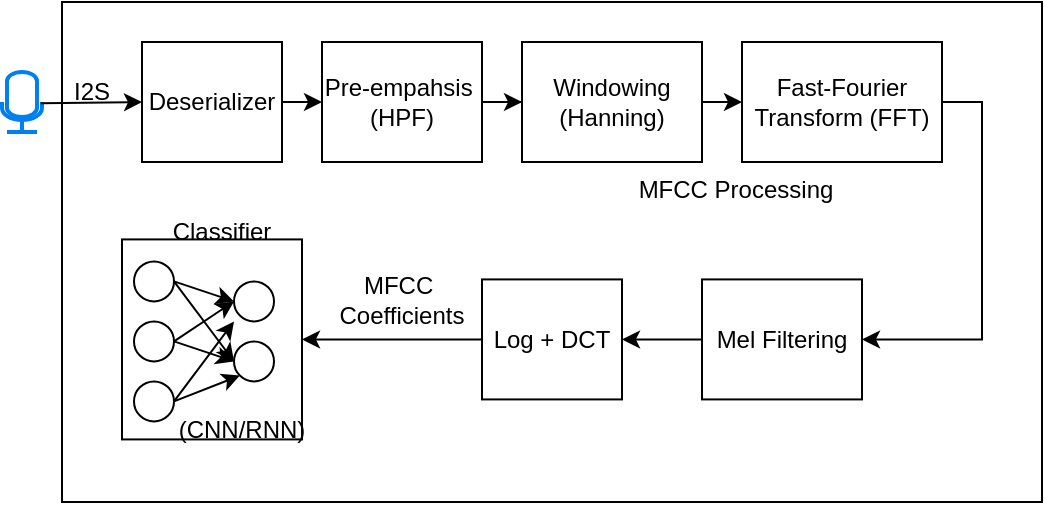 <mxfile version="24.7.5">
  <diagram id="C5RBs43oDa-KdzZeNtuy" name="Page-1">
    <mxGraphModel dx="1020" dy="544" grid="1" gridSize="10" guides="1" tooltips="1" connect="1" arrows="1" fold="1" page="1" pageScale="1" pageWidth="827" pageHeight="1169" math="0" shadow="0">
      <root>
        <mxCell id="WIyWlLk6GJQsqaUBKTNV-0" />
        <mxCell id="WIyWlLk6GJQsqaUBKTNV-1" parent="WIyWlLk6GJQsqaUBKTNV-0" />
        <mxCell id="eoYMzKTAUGF3MjimPR_Q-30" value="" style="rounded=0;whiteSpace=wrap;html=1;" parent="WIyWlLk6GJQsqaUBKTNV-1" vertex="1">
          <mxGeometry x="60" y="140" width="490" height="250" as="geometry" />
        </mxCell>
        <mxCell id="eoYMzKTAUGF3MjimPR_Q-23" style="edgeStyle=orthogonalEdgeStyle;rounded=0;orthogonalLoop=1;jettySize=auto;html=1;exitX=1;exitY=0.5;exitDx=0;exitDy=0;entryX=0;entryY=0.5;entryDx=0;entryDy=0;" parent="WIyWlLk6GJQsqaUBKTNV-1" source="eoYMzKTAUGF3MjimPR_Q-1" target="eoYMzKTAUGF3MjimPR_Q-3" edge="1">
          <mxGeometry relative="1" as="geometry" />
        </mxCell>
        <mxCell id="eoYMzKTAUGF3MjimPR_Q-1" value="&lt;span style=&quot;background-color: initial;&quot;&gt;Windowing&lt;/span&gt;&lt;div&gt;&lt;span style=&quot;background-color: initial;&quot;&gt;(Hanning)&lt;/span&gt;&lt;/div&gt;" style="rounded=0;whiteSpace=wrap;html=1;" parent="WIyWlLk6GJQsqaUBKTNV-1" vertex="1">
          <mxGeometry x="290" y="160" width="90" height="60" as="geometry" />
        </mxCell>
        <mxCell id="eoYMzKTAUGF3MjimPR_Q-2" value="" style="html=1;verticalLabelPosition=bottom;align=center;labelBackgroundColor=#ffffff;verticalAlign=top;strokeWidth=2;strokeColor=#0080F0;shadow=0;dashed=0;shape=mxgraph.ios7.icons.microphone;" parent="WIyWlLk6GJQsqaUBKTNV-1" vertex="1">
          <mxGeometry x="30" y="175" width="20" height="30" as="geometry" />
        </mxCell>
        <mxCell id="Xg-kIFZUaCPv9lCPnRk3-1" style="edgeStyle=orthogonalEdgeStyle;rounded=0;orthogonalLoop=1;jettySize=auto;html=1;exitX=1;exitY=0.5;exitDx=0;exitDy=0;entryX=1;entryY=0.5;entryDx=0;entryDy=0;" edge="1" parent="WIyWlLk6GJQsqaUBKTNV-1" source="eoYMzKTAUGF3MjimPR_Q-3" target="eoYMzKTAUGF3MjimPR_Q-4">
          <mxGeometry relative="1" as="geometry" />
        </mxCell>
        <mxCell id="eoYMzKTAUGF3MjimPR_Q-3" value="Fast-Fourier Transform (FFT)" style="rounded=0;whiteSpace=wrap;html=1;" parent="WIyWlLk6GJQsqaUBKTNV-1" vertex="1">
          <mxGeometry x="400" y="160" width="100" height="60" as="geometry" />
        </mxCell>
        <mxCell id="Xg-kIFZUaCPv9lCPnRk3-2" style="edgeStyle=orthogonalEdgeStyle;rounded=0;orthogonalLoop=1;jettySize=auto;html=1;exitX=0;exitY=0.5;exitDx=0;exitDy=0;entryX=1;entryY=0.5;entryDx=0;entryDy=0;" edge="1" parent="WIyWlLk6GJQsqaUBKTNV-1" source="eoYMzKTAUGF3MjimPR_Q-4" target="eoYMzKTAUGF3MjimPR_Q-5">
          <mxGeometry relative="1" as="geometry" />
        </mxCell>
        <mxCell id="eoYMzKTAUGF3MjimPR_Q-4" value="Mel Filtering" style="rounded=0;whiteSpace=wrap;html=1;" parent="WIyWlLk6GJQsqaUBKTNV-1" vertex="1">
          <mxGeometry x="380" y="278.71" width="80" height="60" as="geometry" />
        </mxCell>
        <mxCell id="Xg-kIFZUaCPv9lCPnRk3-3" style="edgeStyle=orthogonalEdgeStyle;rounded=0;orthogonalLoop=1;jettySize=auto;html=1;exitX=0;exitY=0.5;exitDx=0;exitDy=0;entryX=1;entryY=0.5;entryDx=0;entryDy=0;" edge="1" parent="WIyWlLk6GJQsqaUBKTNV-1" source="eoYMzKTAUGF3MjimPR_Q-5" target="eoYMzKTAUGF3MjimPR_Q-20">
          <mxGeometry relative="1" as="geometry" />
        </mxCell>
        <mxCell id="eoYMzKTAUGF3MjimPR_Q-5" value="Log + DCT" style="rounded=0;whiteSpace=wrap;html=1;" parent="WIyWlLk6GJQsqaUBKTNV-1" vertex="1">
          <mxGeometry x="270" y="278.71" width="70" height="60" as="geometry" />
        </mxCell>
        <mxCell id="eoYMzKTAUGF3MjimPR_Q-21" value="" style="group" parent="WIyWlLk6GJQsqaUBKTNV-1" vertex="1" connectable="0">
          <mxGeometry x="90" y="259.71" width="90" height="100" as="geometry" />
        </mxCell>
        <mxCell id="eoYMzKTAUGF3MjimPR_Q-20" value="" style="rounded=0;whiteSpace=wrap;html=1;" parent="eoYMzKTAUGF3MjimPR_Q-21" vertex="1">
          <mxGeometry y="-1" width="90" height="100" as="geometry" />
        </mxCell>
        <mxCell id="eoYMzKTAUGF3MjimPR_Q-6" value="" style="ellipse;whiteSpace=wrap;html=1;aspect=fixed;" parent="eoYMzKTAUGF3MjimPR_Q-21" vertex="1">
          <mxGeometry x="6" y="10" width="20" height="20" as="geometry" />
        </mxCell>
        <mxCell id="eoYMzKTAUGF3MjimPR_Q-8" value="" style="ellipse;whiteSpace=wrap;html=1;aspect=fixed;" parent="eoYMzKTAUGF3MjimPR_Q-21" vertex="1">
          <mxGeometry x="6" y="40" width="20" height="20" as="geometry" />
        </mxCell>
        <mxCell id="eoYMzKTAUGF3MjimPR_Q-9" value="" style="ellipse;whiteSpace=wrap;html=1;aspect=fixed;" parent="eoYMzKTAUGF3MjimPR_Q-21" vertex="1">
          <mxGeometry x="6" y="70" width="20" height="20" as="geometry" />
        </mxCell>
        <mxCell id="eoYMzKTAUGF3MjimPR_Q-10" value="" style="ellipse;whiteSpace=wrap;html=1;aspect=fixed;" parent="eoYMzKTAUGF3MjimPR_Q-21" vertex="1">
          <mxGeometry x="56" y="20" width="20" height="20" as="geometry" />
        </mxCell>
        <mxCell id="eoYMzKTAUGF3MjimPR_Q-11" value="" style="ellipse;whiteSpace=wrap;html=1;aspect=fixed;" parent="eoYMzKTAUGF3MjimPR_Q-21" vertex="1">
          <mxGeometry x="56" y="50" width="20" height="20" as="geometry" />
        </mxCell>
        <mxCell id="eoYMzKTAUGF3MjimPR_Q-13" value="" style="endArrow=classic;html=1;rounded=0;exitX=1;exitY=0.5;exitDx=0;exitDy=0;entryX=0;entryY=0.5;entryDx=0;entryDy=0;" parent="eoYMzKTAUGF3MjimPR_Q-21" source="eoYMzKTAUGF3MjimPR_Q-6" target="eoYMzKTAUGF3MjimPR_Q-10" edge="1">
          <mxGeometry width="50" height="50" relative="1" as="geometry">
            <mxPoint x="36" y="-60" as="sourcePoint" />
            <mxPoint x="86" y="-110" as="targetPoint" />
          </mxGeometry>
        </mxCell>
        <mxCell id="eoYMzKTAUGF3MjimPR_Q-14" value="" style="endArrow=classic;html=1;rounded=0;exitX=1;exitY=0.5;exitDx=0;exitDy=0;entryX=0;entryY=0.5;entryDx=0;entryDy=0;" parent="eoYMzKTAUGF3MjimPR_Q-21" source="eoYMzKTAUGF3MjimPR_Q-6" target="eoYMzKTAUGF3MjimPR_Q-11" edge="1">
          <mxGeometry width="50" height="50" relative="1" as="geometry">
            <mxPoint x="36" y="-60" as="sourcePoint" />
            <mxPoint x="86" y="-110" as="targetPoint" />
          </mxGeometry>
        </mxCell>
        <mxCell id="eoYMzKTAUGF3MjimPR_Q-15" value="" style="endArrow=classic;html=1;rounded=0;exitX=1;exitY=0.5;exitDx=0;exitDy=0;entryX=0;entryY=0.5;entryDx=0;entryDy=0;" parent="eoYMzKTAUGF3MjimPR_Q-21" source="eoYMzKTAUGF3MjimPR_Q-8" target="eoYMzKTAUGF3MjimPR_Q-10" edge="1">
          <mxGeometry width="50" height="50" relative="1" as="geometry">
            <mxPoint x="36" y="-60" as="sourcePoint" />
            <mxPoint x="86" y="-110" as="targetPoint" />
          </mxGeometry>
        </mxCell>
        <mxCell id="eoYMzKTAUGF3MjimPR_Q-16" value="" style="endArrow=classic;html=1;rounded=0;exitX=1;exitY=0.5;exitDx=0;exitDy=0;entryX=0;entryY=0.5;entryDx=0;entryDy=0;" parent="eoYMzKTAUGF3MjimPR_Q-21" source="eoYMzKTAUGF3MjimPR_Q-8" target="eoYMzKTAUGF3MjimPR_Q-11" edge="1">
          <mxGeometry width="50" height="50" relative="1" as="geometry">
            <mxPoint x="36" y="-60" as="sourcePoint" />
            <mxPoint x="86" y="-110" as="targetPoint" />
          </mxGeometry>
        </mxCell>
        <mxCell id="eoYMzKTAUGF3MjimPR_Q-18" value="" style="endArrow=classic;html=1;rounded=0;exitX=1;exitY=0.5;exitDx=0;exitDy=0;" parent="eoYMzKTAUGF3MjimPR_Q-21" source="eoYMzKTAUGF3MjimPR_Q-9" edge="1">
          <mxGeometry width="50" height="50" relative="1" as="geometry">
            <mxPoint x="36" y="-60" as="sourcePoint" />
            <mxPoint x="56" y="40" as="targetPoint" />
          </mxGeometry>
        </mxCell>
        <mxCell id="eoYMzKTAUGF3MjimPR_Q-19" value="" style="endArrow=classic;html=1;rounded=0;exitX=1;exitY=0.5;exitDx=0;exitDy=0;entryX=0;entryY=1;entryDx=0;entryDy=0;" parent="eoYMzKTAUGF3MjimPR_Q-21" source="eoYMzKTAUGF3MjimPR_Q-9" target="eoYMzKTAUGF3MjimPR_Q-11" edge="1">
          <mxGeometry width="50" height="50" relative="1" as="geometry">
            <mxPoint x="36" y="-60" as="sourcePoint" />
            <mxPoint x="86" y="-110" as="targetPoint" />
          </mxGeometry>
        </mxCell>
        <mxCell id="eoYMzKTAUGF3MjimPR_Q-22" value="" style="endArrow=classic;html=1;rounded=0;exitX=0.967;exitY=0.522;exitDx=0;exitDy=0;exitPerimeter=0;entryX=0;entryY=0.5;entryDx=0;entryDy=0;" parent="WIyWlLk6GJQsqaUBKTNV-1" source="eoYMzKTAUGF3MjimPR_Q-2" target="zQZU54eB6tLAeW39PDsI-2" edge="1">
          <mxGeometry width="50" height="50" relative="1" as="geometry">
            <mxPoint x="400" y="290" as="sourcePoint" />
            <mxPoint x="60" y="190" as="targetPoint" />
          </mxGeometry>
        </mxCell>
        <mxCell id="eoYMzKTAUGF3MjimPR_Q-32" value="Classifier" style="text;strokeColor=none;align=center;fillColor=none;html=1;verticalAlign=middle;whiteSpace=wrap;rounded=0;" parent="WIyWlLk6GJQsqaUBKTNV-1" vertex="1">
          <mxGeometry x="110" y="240" width="60" height="30" as="geometry" />
        </mxCell>
        <mxCell id="eoYMzKTAUGF3MjimPR_Q-33" value="MFCC Processing" style="text;strokeColor=none;align=center;fillColor=none;html=1;verticalAlign=middle;whiteSpace=wrap;rounded=0;" parent="WIyWlLk6GJQsqaUBKTNV-1" vertex="1">
          <mxGeometry x="330" y="220" width="134" height="28.71" as="geometry" />
        </mxCell>
        <mxCell id="zQZU54eB6tLAeW39PDsI-3" value="" style="edgeStyle=orthogonalEdgeStyle;rounded=0;orthogonalLoop=1;jettySize=auto;html=1;" parent="WIyWlLk6GJQsqaUBKTNV-1" source="zQZU54eB6tLAeW39PDsI-0" target="eoYMzKTAUGF3MjimPR_Q-1" edge="1">
          <mxGeometry relative="1" as="geometry" />
        </mxCell>
        <mxCell id="zQZU54eB6tLAeW39PDsI-0" value="Pre-empahsis&amp;nbsp;&lt;br&gt;&lt;div&gt;(HPF)&lt;/div&gt;" style="rounded=0;whiteSpace=wrap;html=1;" parent="WIyWlLk6GJQsqaUBKTNV-1" vertex="1">
          <mxGeometry x="190" y="160" width="80" height="60" as="geometry" />
        </mxCell>
        <mxCell id="zQZU54eB6tLAeW39PDsI-4" style="edgeStyle=orthogonalEdgeStyle;rounded=0;orthogonalLoop=1;jettySize=auto;html=1;exitX=1;exitY=0.5;exitDx=0;exitDy=0;entryX=0;entryY=0.5;entryDx=0;entryDy=0;" parent="WIyWlLk6GJQsqaUBKTNV-1" source="zQZU54eB6tLAeW39PDsI-2" target="zQZU54eB6tLAeW39PDsI-0" edge="1">
          <mxGeometry relative="1" as="geometry" />
        </mxCell>
        <mxCell id="zQZU54eB6tLAeW39PDsI-2" value="Deserializer" style="rounded=0;whiteSpace=wrap;html=1;" parent="WIyWlLk6GJQsqaUBKTNV-1" vertex="1">
          <mxGeometry x="100" y="160" width="70" height="60" as="geometry" />
        </mxCell>
        <mxCell id="zQZU54eB6tLAeW39PDsI-7" value="I2S" style="text;strokeColor=none;align=center;fillColor=none;html=1;verticalAlign=middle;whiteSpace=wrap;rounded=0;" parent="WIyWlLk6GJQsqaUBKTNV-1" vertex="1">
          <mxGeometry x="50" y="170" width="50" height="30" as="geometry" />
        </mxCell>
        <mxCell id="zQZU54eB6tLAeW39PDsI-10" value="(CNN/RNN)" style="text;strokeColor=none;align=center;fillColor=none;html=1;verticalAlign=middle;whiteSpace=wrap;rounded=0;" parent="WIyWlLk6GJQsqaUBKTNV-1" vertex="1">
          <mxGeometry x="110" y="338.71" width="80" height="30" as="geometry" />
        </mxCell>
        <mxCell id="zQZU54eB6tLAeW39PDsI-8" value="MFCC&amp;nbsp;&lt;div&gt;Coefficients&lt;/div&gt;" style="text;strokeColor=none;align=center;fillColor=none;html=1;verticalAlign=middle;whiteSpace=wrap;rounded=0;" parent="WIyWlLk6GJQsqaUBKTNV-1" vertex="1">
          <mxGeometry x="160" y="278.71" width="140" height="21.29" as="geometry" />
        </mxCell>
      </root>
    </mxGraphModel>
  </diagram>
</mxfile>
